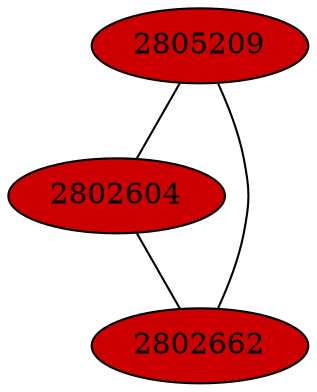 graph BACTEROIDALES_cc7 {
	K = 2.0;
	2805209 [style="filled", fillcolor="#cc0000"];
	2802604 [style="filled", fillcolor="#cc0000"];
	2802662 [style="filled", fillcolor="#cc0000"];
	2805209 -- 2802604;
	2805209 -- 2802662;
	2802604 -- 2802662;
}
